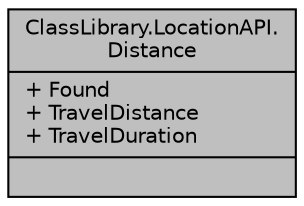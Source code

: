 digraph "ClassLibrary.LocationAPI.Distance"
{
 // INTERACTIVE_SVG=YES
 // LATEX_PDF_SIZE
  edge [fontname="Helvetica",fontsize="10",labelfontname="Helvetica",labelfontsize="10"];
  node [fontname="Helvetica",fontsize="10",shape=record];
  Node1 [label="{ClassLibrary.LocationAPI.\lDistance\n|+ Found\l+ TravelDistance\l+ TravelDuration\l|}",height=0.2,width=0.4,color="black", fillcolor="grey75", style="filled", fontcolor="black",tooltip="Representa la distancia entre las coordenas o las direcciones de origen y destino retornada en los mé..."];
}
